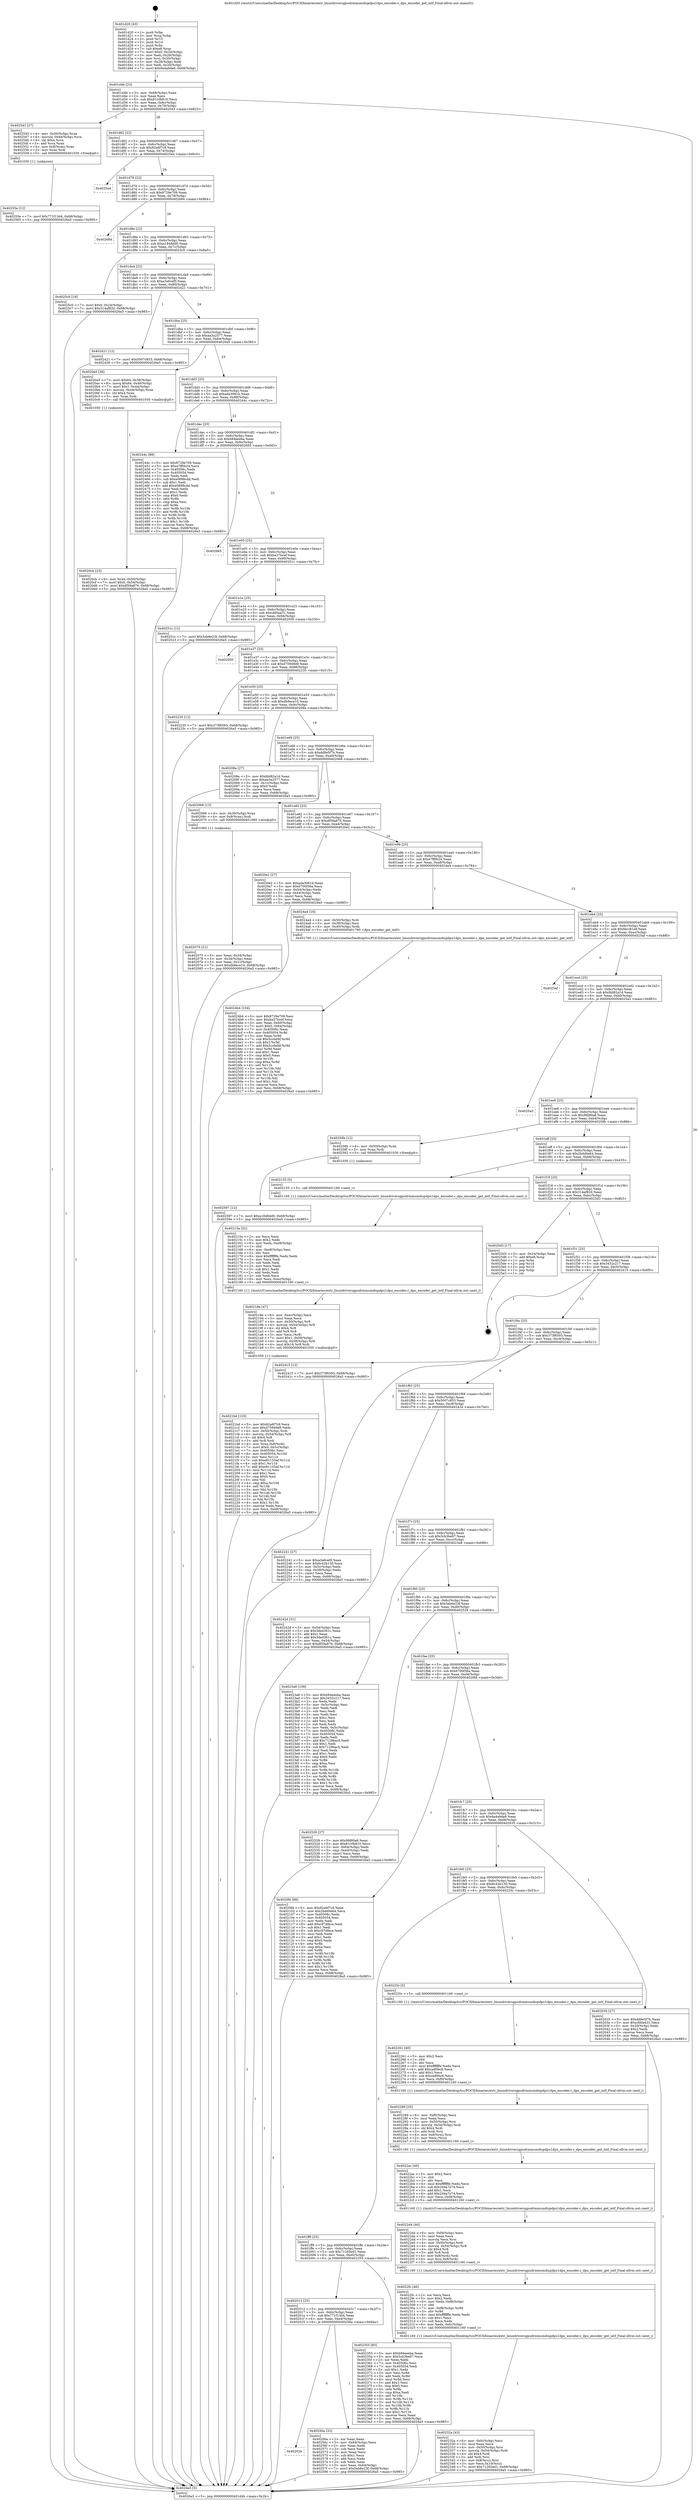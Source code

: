digraph "0x401d20" {
  label = "0x401d20 (/mnt/c/Users/mathe/Desktop/tcc/POCII/binaries/extr_linuxdriversgpudrmmsmdispdpu1dpu_encoder.c_dpu_encoder_get_intf_Final-ollvm.out::main(0))"
  labelloc = "t"
  node[shape=record]

  Entry [label="",width=0.3,height=0.3,shape=circle,fillcolor=black,style=filled]
  "0x401d4b" [label="{
     0x401d4b [23]\l
     | [instrs]\l
     &nbsp;&nbsp;0x401d4b \<+3\>: mov -0x68(%rbp),%eax\l
     &nbsp;&nbsp;0x401d4e \<+2\>: mov %eax,%ecx\l
     &nbsp;&nbsp;0x401d50 \<+6\>: sub $0x81c0b810,%ecx\l
     &nbsp;&nbsp;0x401d56 \<+3\>: mov %eax,-0x6c(%rbp)\l
     &nbsp;&nbsp;0x401d59 \<+3\>: mov %ecx,-0x70(%rbp)\l
     &nbsp;&nbsp;0x401d5c \<+6\>: je 0000000000402543 \<main+0x823\>\l
  }"]
  "0x402543" [label="{
     0x402543 [27]\l
     | [instrs]\l
     &nbsp;&nbsp;0x402543 \<+4\>: mov -0x50(%rbp),%rax\l
     &nbsp;&nbsp;0x402547 \<+4\>: movslq -0x64(%rbp),%rcx\l
     &nbsp;&nbsp;0x40254b \<+4\>: shl $0x4,%rcx\l
     &nbsp;&nbsp;0x40254f \<+3\>: add %rcx,%rax\l
     &nbsp;&nbsp;0x402552 \<+4\>: mov 0x8(%rax),%rax\l
     &nbsp;&nbsp;0x402556 \<+3\>: mov %rax,%rdi\l
     &nbsp;&nbsp;0x402559 \<+5\>: call 0000000000401030 \<free@plt\>\l
     | [calls]\l
     &nbsp;&nbsp;0x401030 \{1\} (unknown)\l
  }"]
  "0x401d62" [label="{
     0x401d62 [22]\l
     | [instrs]\l
     &nbsp;&nbsp;0x401d62 \<+5\>: jmp 0000000000401d67 \<main+0x47\>\l
     &nbsp;&nbsp;0x401d67 \<+3\>: mov -0x6c(%rbp),%eax\l
     &nbsp;&nbsp;0x401d6a \<+5\>: sub $0x82a6f7c9,%eax\l
     &nbsp;&nbsp;0x401d6f \<+3\>: mov %eax,-0x74(%rbp)\l
     &nbsp;&nbsp;0x401d72 \<+6\>: je 00000000004025e4 \<main+0x8c4\>\l
  }"]
  Exit [label="",width=0.3,height=0.3,shape=circle,fillcolor=black,style=filled,peripheries=2]
  "0x4025e4" [label="{
     0x4025e4\l
  }", style=dashed]
  "0x401d78" [label="{
     0x401d78 [22]\l
     | [instrs]\l
     &nbsp;&nbsp;0x401d78 \<+5\>: jmp 0000000000401d7d \<main+0x5d\>\l
     &nbsp;&nbsp;0x401d7d \<+3\>: mov -0x6c(%rbp),%eax\l
     &nbsp;&nbsp;0x401d80 \<+5\>: sub $0x8729e709,%eax\l
     &nbsp;&nbsp;0x401d85 \<+3\>: mov %eax,-0x78(%rbp)\l
     &nbsp;&nbsp;0x401d88 \<+6\>: je 0000000000402684 \<main+0x964\>\l
  }"]
  "0x402597" [label="{
     0x402597 [12]\l
     | [instrs]\l
     &nbsp;&nbsp;0x402597 \<+7\>: movl $0xa1848dd0,-0x68(%rbp)\l
     &nbsp;&nbsp;0x40259e \<+5\>: jmp 00000000004026a5 \<main+0x985\>\l
  }"]
  "0x402684" [label="{
     0x402684\l
  }", style=dashed]
  "0x401d8e" [label="{
     0x401d8e [22]\l
     | [instrs]\l
     &nbsp;&nbsp;0x401d8e \<+5\>: jmp 0000000000401d93 \<main+0x73\>\l
     &nbsp;&nbsp;0x401d93 \<+3\>: mov -0x6c(%rbp),%eax\l
     &nbsp;&nbsp;0x401d96 \<+5\>: sub $0xa1848dd0,%eax\l
     &nbsp;&nbsp;0x401d9b \<+3\>: mov %eax,-0x7c(%rbp)\l
     &nbsp;&nbsp;0x401d9e \<+6\>: je 00000000004025c0 \<main+0x8a0\>\l
  }"]
  "0x40202b" [label="{
     0x40202b\l
  }", style=dashed]
  "0x4025c0" [label="{
     0x4025c0 [19]\l
     | [instrs]\l
     &nbsp;&nbsp;0x4025c0 \<+7\>: movl $0x0,-0x24(%rbp)\l
     &nbsp;&nbsp;0x4025c7 \<+7\>: movl $0x314af820,-0x68(%rbp)\l
     &nbsp;&nbsp;0x4025ce \<+5\>: jmp 00000000004026a5 \<main+0x985\>\l
  }"]
  "0x401da4" [label="{
     0x401da4 [22]\l
     | [instrs]\l
     &nbsp;&nbsp;0x401da4 \<+5\>: jmp 0000000000401da9 \<main+0x89\>\l
     &nbsp;&nbsp;0x401da9 \<+3\>: mov -0x6c(%rbp),%eax\l
     &nbsp;&nbsp;0x401dac \<+5\>: sub $0xa3a6cef0,%eax\l
     &nbsp;&nbsp;0x401db1 \<+3\>: mov %eax,-0x80(%rbp)\l
     &nbsp;&nbsp;0x401db4 \<+6\>: je 0000000000402421 \<main+0x701\>\l
  }"]
  "0x40256a" [label="{
     0x40256a [33]\l
     | [instrs]\l
     &nbsp;&nbsp;0x40256a \<+2\>: xor %eax,%eax\l
     &nbsp;&nbsp;0x40256c \<+3\>: mov -0x64(%rbp),%ecx\l
     &nbsp;&nbsp;0x40256f \<+2\>: mov %eax,%edx\l
     &nbsp;&nbsp;0x402571 \<+2\>: sub %ecx,%edx\l
     &nbsp;&nbsp;0x402573 \<+2\>: mov %eax,%ecx\l
     &nbsp;&nbsp;0x402575 \<+3\>: sub $0x1,%ecx\l
     &nbsp;&nbsp;0x402578 \<+2\>: add %ecx,%edx\l
     &nbsp;&nbsp;0x40257a \<+2\>: sub %edx,%eax\l
     &nbsp;&nbsp;0x40257c \<+3\>: mov %eax,-0x64(%rbp)\l
     &nbsp;&nbsp;0x40257f \<+7\>: movl $0x5eb6e23f,-0x68(%rbp)\l
     &nbsp;&nbsp;0x402586 \<+5\>: jmp 00000000004026a5 \<main+0x985\>\l
  }"]
  "0x402421" [label="{
     0x402421 [12]\l
     | [instrs]\l
     &nbsp;&nbsp;0x402421 \<+7\>: movl $0x5007c853,-0x68(%rbp)\l
     &nbsp;&nbsp;0x402428 \<+5\>: jmp 00000000004026a5 \<main+0x985\>\l
  }"]
  "0x401dba" [label="{
     0x401dba [25]\l
     | [instrs]\l
     &nbsp;&nbsp;0x401dba \<+5\>: jmp 0000000000401dbf \<main+0x9f\>\l
     &nbsp;&nbsp;0x401dbf \<+3\>: mov -0x6c(%rbp),%eax\l
     &nbsp;&nbsp;0x401dc2 \<+5\>: sub $0xaa3a2577,%eax\l
     &nbsp;&nbsp;0x401dc7 \<+6\>: mov %eax,-0x84(%rbp)\l
     &nbsp;&nbsp;0x401dcd \<+6\>: je 00000000004020a5 \<main+0x385\>\l
  }"]
  "0x40255e" [label="{
     0x40255e [12]\l
     | [instrs]\l
     &nbsp;&nbsp;0x40255e \<+7\>: movl $0x771f13d4,-0x68(%rbp)\l
     &nbsp;&nbsp;0x402565 \<+5\>: jmp 00000000004026a5 \<main+0x985\>\l
  }"]
  "0x4020a5" [label="{
     0x4020a5 [38]\l
     | [instrs]\l
     &nbsp;&nbsp;0x4020a5 \<+7\>: movl $0x64,-0x38(%rbp)\l
     &nbsp;&nbsp;0x4020ac \<+8\>: movq $0x64,-0x40(%rbp)\l
     &nbsp;&nbsp;0x4020b4 \<+7\>: movl $0x1,-0x44(%rbp)\l
     &nbsp;&nbsp;0x4020bb \<+4\>: movslq -0x44(%rbp),%rax\l
     &nbsp;&nbsp;0x4020bf \<+4\>: shl $0x4,%rax\l
     &nbsp;&nbsp;0x4020c3 \<+3\>: mov %rax,%rdi\l
     &nbsp;&nbsp;0x4020c6 \<+5\>: call 0000000000401050 \<malloc@plt\>\l
     | [calls]\l
     &nbsp;&nbsp;0x401050 \{1\} (unknown)\l
  }"]
  "0x401dd3" [label="{
     0x401dd3 [25]\l
     | [instrs]\l
     &nbsp;&nbsp;0x401dd3 \<+5\>: jmp 0000000000401dd8 \<main+0xb8\>\l
     &nbsp;&nbsp;0x401dd8 \<+3\>: mov -0x6c(%rbp),%eax\l
     &nbsp;&nbsp;0x401ddb \<+5\>: sub $0xada3061b,%eax\l
     &nbsp;&nbsp;0x401de0 \<+6\>: mov %eax,-0x88(%rbp)\l
     &nbsp;&nbsp;0x401de6 \<+6\>: je 000000000040244c \<main+0x72c\>\l
  }"]
  "0x4024b4" [label="{
     0x4024b4 [104]\l
     | [instrs]\l
     &nbsp;&nbsp;0x4024b4 \<+5\>: mov $0x8729e709,%esi\l
     &nbsp;&nbsp;0x4024b9 \<+5\>: mov $0xba37bcef,%ecx\l
     &nbsp;&nbsp;0x4024be \<+3\>: mov %eax,-0x60(%rbp)\l
     &nbsp;&nbsp;0x4024c1 \<+7\>: movl $0x0,-0x64(%rbp)\l
     &nbsp;&nbsp;0x4024c8 \<+7\>: mov 0x40506c,%eax\l
     &nbsp;&nbsp;0x4024cf \<+8\>: mov 0x405054,%r8d\l
     &nbsp;&nbsp;0x4024d7 \<+3\>: mov %eax,%r9d\l
     &nbsp;&nbsp;0x4024da \<+7\>: sub $0x5ccfaf4f,%r9d\l
     &nbsp;&nbsp;0x4024e1 \<+4\>: sub $0x1,%r9d\l
     &nbsp;&nbsp;0x4024e5 \<+7\>: add $0x5ccfaf4f,%r9d\l
     &nbsp;&nbsp;0x4024ec \<+4\>: imul %r9d,%eax\l
     &nbsp;&nbsp;0x4024f0 \<+3\>: and $0x1,%eax\l
     &nbsp;&nbsp;0x4024f3 \<+3\>: cmp $0x0,%eax\l
     &nbsp;&nbsp;0x4024f6 \<+4\>: sete %r10b\l
     &nbsp;&nbsp;0x4024fa \<+4\>: cmp $0xa,%r8d\l
     &nbsp;&nbsp;0x4024fe \<+4\>: setl %r11b\l
     &nbsp;&nbsp;0x402502 \<+3\>: mov %r10b,%bl\l
     &nbsp;&nbsp;0x402505 \<+3\>: and %r11b,%bl\l
     &nbsp;&nbsp;0x402508 \<+3\>: xor %r11b,%r10b\l
     &nbsp;&nbsp;0x40250b \<+3\>: or %r10b,%bl\l
     &nbsp;&nbsp;0x40250e \<+3\>: test $0x1,%bl\l
     &nbsp;&nbsp;0x402511 \<+3\>: cmovne %ecx,%esi\l
     &nbsp;&nbsp;0x402514 \<+3\>: mov %esi,-0x68(%rbp)\l
     &nbsp;&nbsp;0x402517 \<+5\>: jmp 00000000004026a5 \<main+0x985\>\l
  }"]
  "0x40244c" [label="{
     0x40244c [88]\l
     | [instrs]\l
     &nbsp;&nbsp;0x40244c \<+5\>: mov $0x8729e709,%eax\l
     &nbsp;&nbsp;0x402451 \<+5\>: mov $0xe7ff0b24,%ecx\l
     &nbsp;&nbsp;0x402456 \<+7\>: mov 0x40506c,%edx\l
     &nbsp;&nbsp;0x40245d \<+7\>: mov 0x405054,%esi\l
     &nbsp;&nbsp;0x402464 \<+2\>: mov %edx,%edi\l
     &nbsp;&nbsp;0x402466 \<+6\>: sub $0xe0888cdd,%edi\l
     &nbsp;&nbsp;0x40246c \<+3\>: sub $0x1,%edi\l
     &nbsp;&nbsp;0x40246f \<+6\>: add $0xe0888cdd,%edi\l
     &nbsp;&nbsp;0x402475 \<+3\>: imul %edi,%edx\l
     &nbsp;&nbsp;0x402478 \<+3\>: and $0x1,%edx\l
     &nbsp;&nbsp;0x40247b \<+3\>: cmp $0x0,%edx\l
     &nbsp;&nbsp;0x40247e \<+4\>: sete %r8b\l
     &nbsp;&nbsp;0x402482 \<+3\>: cmp $0xa,%esi\l
     &nbsp;&nbsp;0x402485 \<+4\>: setl %r9b\l
     &nbsp;&nbsp;0x402489 \<+3\>: mov %r8b,%r10b\l
     &nbsp;&nbsp;0x40248c \<+3\>: and %r9b,%r10b\l
     &nbsp;&nbsp;0x40248f \<+3\>: xor %r9b,%r8b\l
     &nbsp;&nbsp;0x402492 \<+3\>: or %r8b,%r10b\l
     &nbsp;&nbsp;0x402495 \<+4\>: test $0x1,%r10b\l
     &nbsp;&nbsp;0x402499 \<+3\>: cmovne %ecx,%eax\l
     &nbsp;&nbsp;0x40249c \<+3\>: mov %eax,-0x68(%rbp)\l
     &nbsp;&nbsp;0x40249f \<+5\>: jmp 00000000004026a5 \<main+0x985\>\l
  }"]
  "0x401dec" [label="{
     0x401dec [25]\l
     | [instrs]\l
     &nbsp;&nbsp;0x401dec \<+5\>: jmp 0000000000401df1 \<main+0xd1\>\l
     &nbsp;&nbsp;0x401df1 \<+3\>: mov -0x6c(%rbp),%eax\l
     &nbsp;&nbsp;0x401df4 \<+5\>: sub $0xb94eeeba,%eax\l
     &nbsp;&nbsp;0x401df9 \<+6\>: mov %eax,-0x8c(%rbp)\l
     &nbsp;&nbsp;0x401dff \<+6\>: je 0000000000402665 \<main+0x945\>\l
  }"]
  "0x402012" [label="{
     0x402012 [25]\l
     | [instrs]\l
     &nbsp;&nbsp;0x402012 \<+5\>: jmp 0000000000402017 \<main+0x2f7\>\l
     &nbsp;&nbsp;0x402017 \<+3\>: mov -0x6c(%rbp),%eax\l
     &nbsp;&nbsp;0x40201a \<+5\>: sub $0x771f13d4,%eax\l
     &nbsp;&nbsp;0x40201f \<+6\>: mov %eax,-0xe4(%rbp)\l
     &nbsp;&nbsp;0x402025 \<+6\>: je 000000000040256a \<main+0x84a\>\l
  }"]
  "0x402665" [label="{
     0x402665\l
  }", style=dashed]
  "0x401e05" [label="{
     0x401e05 [25]\l
     | [instrs]\l
     &nbsp;&nbsp;0x401e05 \<+5\>: jmp 0000000000401e0a \<main+0xea\>\l
     &nbsp;&nbsp;0x401e0a \<+3\>: mov -0x6c(%rbp),%eax\l
     &nbsp;&nbsp;0x401e0d \<+5\>: sub $0xba37bcef,%eax\l
     &nbsp;&nbsp;0x401e12 \<+6\>: mov %eax,-0x90(%rbp)\l
     &nbsp;&nbsp;0x401e18 \<+6\>: je 000000000040251c \<main+0x7fc\>\l
  }"]
  "0x402355" [label="{
     0x402355 [83]\l
     | [instrs]\l
     &nbsp;&nbsp;0x402355 \<+5\>: mov $0xb94eeeba,%eax\l
     &nbsp;&nbsp;0x40235a \<+5\>: mov $0x5cb3be97,%ecx\l
     &nbsp;&nbsp;0x40235f \<+2\>: xor %edx,%edx\l
     &nbsp;&nbsp;0x402361 \<+7\>: mov 0x40506c,%esi\l
     &nbsp;&nbsp;0x402368 \<+7\>: mov 0x405054,%edi\l
     &nbsp;&nbsp;0x40236f \<+3\>: sub $0x1,%edx\l
     &nbsp;&nbsp;0x402372 \<+3\>: mov %esi,%r8d\l
     &nbsp;&nbsp;0x402375 \<+3\>: add %edx,%r8d\l
     &nbsp;&nbsp;0x402378 \<+4\>: imul %r8d,%esi\l
     &nbsp;&nbsp;0x40237c \<+3\>: and $0x1,%esi\l
     &nbsp;&nbsp;0x40237f \<+3\>: cmp $0x0,%esi\l
     &nbsp;&nbsp;0x402382 \<+4\>: sete %r9b\l
     &nbsp;&nbsp;0x402386 \<+3\>: cmp $0xa,%edi\l
     &nbsp;&nbsp;0x402389 \<+4\>: setl %r10b\l
     &nbsp;&nbsp;0x40238d \<+3\>: mov %r9b,%r11b\l
     &nbsp;&nbsp;0x402390 \<+3\>: and %r10b,%r11b\l
     &nbsp;&nbsp;0x402393 \<+3\>: xor %r10b,%r9b\l
     &nbsp;&nbsp;0x402396 \<+3\>: or %r9b,%r11b\l
     &nbsp;&nbsp;0x402399 \<+4\>: test $0x1,%r11b\l
     &nbsp;&nbsp;0x40239d \<+3\>: cmovne %ecx,%eax\l
     &nbsp;&nbsp;0x4023a0 \<+3\>: mov %eax,-0x68(%rbp)\l
     &nbsp;&nbsp;0x4023a3 \<+5\>: jmp 00000000004026a5 \<main+0x985\>\l
  }"]
  "0x40251c" [label="{
     0x40251c [12]\l
     | [instrs]\l
     &nbsp;&nbsp;0x40251c \<+7\>: movl $0x5eb6e23f,-0x68(%rbp)\l
     &nbsp;&nbsp;0x402523 \<+5\>: jmp 00000000004026a5 \<main+0x985\>\l
  }"]
  "0x401e1e" [label="{
     0x401e1e [25]\l
     | [instrs]\l
     &nbsp;&nbsp;0x401e1e \<+5\>: jmp 0000000000401e23 \<main+0x103\>\l
     &nbsp;&nbsp;0x401e23 \<+3\>: mov -0x6c(%rbp),%eax\l
     &nbsp;&nbsp;0x401e26 \<+5\>: sub $0xcfd0a431,%eax\l
     &nbsp;&nbsp;0x401e2b \<+6\>: mov %eax,-0x94(%rbp)\l
     &nbsp;&nbsp;0x401e31 \<+6\>: je 0000000000402050 \<main+0x330\>\l
  }"]
  "0x40232a" [label="{
     0x40232a [43]\l
     | [instrs]\l
     &nbsp;&nbsp;0x40232a \<+6\>: mov -0xfc(%rbp),%ecx\l
     &nbsp;&nbsp;0x402330 \<+3\>: imul %eax,%ecx\l
     &nbsp;&nbsp;0x402333 \<+4\>: mov -0x50(%rbp),%rsi\l
     &nbsp;&nbsp;0x402337 \<+4\>: movslq -0x54(%rbp),%rdi\l
     &nbsp;&nbsp;0x40233b \<+4\>: shl $0x4,%rdi\l
     &nbsp;&nbsp;0x40233f \<+3\>: add %rdi,%rsi\l
     &nbsp;&nbsp;0x402342 \<+4\>: mov 0x8(%rsi),%rsi\l
     &nbsp;&nbsp;0x402346 \<+3\>: mov %ecx,0x10(%rsi)\l
     &nbsp;&nbsp;0x402349 \<+7\>: movl $0x71265ed1,-0x68(%rbp)\l
     &nbsp;&nbsp;0x402350 \<+5\>: jmp 00000000004026a5 \<main+0x985\>\l
  }"]
  "0x402050" [label="{
     0x402050\l
  }", style=dashed]
  "0x401e37" [label="{
     0x401e37 [25]\l
     | [instrs]\l
     &nbsp;&nbsp;0x401e37 \<+5\>: jmp 0000000000401e3c \<main+0x11c\>\l
     &nbsp;&nbsp;0x401e3c \<+3\>: mov -0x6c(%rbp),%eax\l
     &nbsp;&nbsp;0x401e3f \<+5\>: sub $0xd75949d9,%eax\l
     &nbsp;&nbsp;0x401e44 \<+6\>: mov %eax,-0x98(%rbp)\l
     &nbsp;&nbsp;0x401e4a \<+6\>: je 0000000000402235 \<main+0x515\>\l
  }"]
  "0x4022fc" [label="{
     0x4022fc [46]\l
     | [instrs]\l
     &nbsp;&nbsp;0x4022fc \<+2\>: xor %ecx,%ecx\l
     &nbsp;&nbsp;0x4022fe \<+5\>: mov $0x2,%edx\l
     &nbsp;&nbsp;0x402303 \<+6\>: mov %edx,-0xf8(%rbp)\l
     &nbsp;&nbsp;0x402309 \<+1\>: cltd\l
     &nbsp;&nbsp;0x40230a \<+7\>: mov -0xf8(%rbp),%r9d\l
     &nbsp;&nbsp;0x402311 \<+3\>: idiv %r9d\l
     &nbsp;&nbsp;0x402314 \<+6\>: imul $0xfffffffe,%edx,%edx\l
     &nbsp;&nbsp;0x40231a \<+3\>: sub $0x1,%ecx\l
     &nbsp;&nbsp;0x40231d \<+2\>: sub %ecx,%edx\l
     &nbsp;&nbsp;0x40231f \<+6\>: mov %edx,-0xfc(%rbp)\l
     &nbsp;&nbsp;0x402325 \<+5\>: call 0000000000401160 \<next_i\>\l
     | [calls]\l
     &nbsp;&nbsp;0x401160 \{1\} (/mnt/c/Users/mathe/Desktop/tcc/POCII/binaries/extr_linuxdriversgpudrmmsmdispdpu1dpu_encoder.c_dpu_encoder_get_intf_Final-ollvm.out::next_i)\l
  }"]
  "0x402235" [label="{
     0x402235 [12]\l
     | [instrs]\l
     &nbsp;&nbsp;0x402235 \<+7\>: movl $0x373f6593,-0x68(%rbp)\l
     &nbsp;&nbsp;0x40223c \<+5\>: jmp 00000000004026a5 \<main+0x985\>\l
  }"]
  "0x401e50" [label="{
     0x401e50 [25]\l
     | [instrs]\l
     &nbsp;&nbsp;0x401e50 \<+5\>: jmp 0000000000401e55 \<main+0x135\>\l
     &nbsp;&nbsp;0x401e55 \<+3\>: mov -0x6c(%rbp),%eax\l
     &nbsp;&nbsp;0x401e58 \<+5\>: sub $0xdb9ece10,%eax\l
     &nbsp;&nbsp;0x401e5d \<+6\>: mov %eax,-0x9c(%rbp)\l
     &nbsp;&nbsp;0x401e63 \<+6\>: je 000000000040208a \<main+0x36a\>\l
  }"]
  "0x4022d4" [label="{
     0x4022d4 [40]\l
     | [instrs]\l
     &nbsp;&nbsp;0x4022d4 \<+6\>: mov -0xf4(%rbp),%ecx\l
     &nbsp;&nbsp;0x4022da \<+3\>: imul %eax,%ecx\l
     &nbsp;&nbsp;0x4022dd \<+3\>: movslq %ecx,%rsi\l
     &nbsp;&nbsp;0x4022e0 \<+4\>: mov -0x50(%rbp),%rdi\l
     &nbsp;&nbsp;0x4022e4 \<+4\>: movslq -0x54(%rbp),%r8\l
     &nbsp;&nbsp;0x4022e8 \<+4\>: shl $0x4,%r8\l
     &nbsp;&nbsp;0x4022ec \<+3\>: add %r8,%rdi\l
     &nbsp;&nbsp;0x4022ef \<+4\>: mov 0x8(%rdi),%rdi\l
     &nbsp;&nbsp;0x4022f3 \<+4\>: mov %rsi,0x8(%rdi)\l
     &nbsp;&nbsp;0x4022f7 \<+5\>: call 0000000000401160 \<next_i\>\l
     | [calls]\l
     &nbsp;&nbsp;0x401160 \{1\} (/mnt/c/Users/mathe/Desktop/tcc/POCII/binaries/extr_linuxdriversgpudrmmsmdispdpu1dpu_encoder.c_dpu_encoder_get_intf_Final-ollvm.out::next_i)\l
  }"]
  "0x40208a" [label="{
     0x40208a [27]\l
     | [instrs]\l
     &nbsp;&nbsp;0x40208a \<+5\>: mov $0xfdd82a1d,%eax\l
     &nbsp;&nbsp;0x40208f \<+5\>: mov $0xaa3a2577,%ecx\l
     &nbsp;&nbsp;0x402094 \<+3\>: mov -0x1c(%rbp),%edx\l
     &nbsp;&nbsp;0x402097 \<+3\>: cmp $0x0,%edx\l
     &nbsp;&nbsp;0x40209a \<+3\>: cmove %ecx,%eax\l
     &nbsp;&nbsp;0x40209d \<+3\>: mov %eax,-0x68(%rbp)\l
     &nbsp;&nbsp;0x4020a0 \<+5\>: jmp 00000000004026a5 \<main+0x985\>\l
  }"]
  "0x401e69" [label="{
     0x401e69 [25]\l
     | [instrs]\l
     &nbsp;&nbsp;0x401e69 \<+5\>: jmp 0000000000401e6e \<main+0x14e\>\l
     &nbsp;&nbsp;0x401e6e \<+3\>: mov -0x6c(%rbp),%eax\l
     &nbsp;&nbsp;0x401e71 \<+5\>: sub $0xdd9e5f7b,%eax\l
     &nbsp;&nbsp;0x401e76 \<+6\>: mov %eax,-0xa0(%rbp)\l
     &nbsp;&nbsp;0x401e7c \<+6\>: je 0000000000402068 \<main+0x348\>\l
  }"]
  "0x4022ac" [label="{
     0x4022ac [40]\l
     | [instrs]\l
     &nbsp;&nbsp;0x4022ac \<+5\>: mov $0x2,%ecx\l
     &nbsp;&nbsp;0x4022b1 \<+1\>: cltd\l
     &nbsp;&nbsp;0x4022b2 \<+2\>: idiv %ecx\l
     &nbsp;&nbsp;0x4022b4 \<+6\>: imul $0xfffffffe,%edx,%ecx\l
     &nbsp;&nbsp;0x4022ba \<+6\>: sub $0x2d4a7e74,%ecx\l
     &nbsp;&nbsp;0x4022c0 \<+3\>: add $0x1,%ecx\l
     &nbsp;&nbsp;0x4022c3 \<+6\>: add $0x2d4a7e74,%ecx\l
     &nbsp;&nbsp;0x4022c9 \<+6\>: mov %ecx,-0xf4(%rbp)\l
     &nbsp;&nbsp;0x4022cf \<+5\>: call 0000000000401160 \<next_i\>\l
     | [calls]\l
     &nbsp;&nbsp;0x401160 \{1\} (/mnt/c/Users/mathe/Desktop/tcc/POCII/binaries/extr_linuxdriversgpudrmmsmdispdpu1dpu_encoder.c_dpu_encoder_get_intf_Final-ollvm.out::next_i)\l
  }"]
  "0x402068" [label="{
     0x402068 [13]\l
     | [instrs]\l
     &nbsp;&nbsp;0x402068 \<+4\>: mov -0x30(%rbp),%rax\l
     &nbsp;&nbsp;0x40206c \<+4\>: mov 0x8(%rax),%rdi\l
     &nbsp;&nbsp;0x402070 \<+5\>: call 0000000000401060 \<atoi@plt\>\l
     | [calls]\l
     &nbsp;&nbsp;0x401060 \{1\} (unknown)\l
  }"]
  "0x401e82" [label="{
     0x401e82 [25]\l
     | [instrs]\l
     &nbsp;&nbsp;0x401e82 \<+5\>: jmp 0000000000401e87 \<main+0x167\>\l
     &nbsp;&nbsp;0x401e87 \<+3\>: mov -0x6c(%rbp),%eax\l
     &nbsp;&nbsp;0x401e8a \<+5\>: sub $0xdf59a876,%eax\l
     &nbsp;&nbsp;0x401e8f \<+6\>: mov %eax,-0xa4(%rbp)\l
     &nbsp;&nbsp;0x401e95 \<+6\>: je 00000000004020e2 \<main+0x3c2\>\l
  }"]
  "0x402289" [label="{
     0x402289 [35]\l
     | [instrs]\l
     &nbsp;&nbsp;0x402289 \<+6\>: mov -0xf0(%rbp),%ecx\l
     &nbsp;&nbsp;0x40228f \<+3\>: imul %eax,%ecx\l
     &nbsp;&nbsp;0x402292 \<+4\>: mov -0x50(%rbp),%rsi\l
     &nbsp;&nbsp;0x402296 \<+4\>: movslq -0x54(%rbp),%rdi\l
     &nbsp;&nbsp;0x40229a \<+4\>: shl $0x4,%rdi\l
     &nbsp;&nbsp;0x40229e \<+3\>: add %rdi,%rsi\l
     &nbsp;&nbsp;0x4022a1 \<+4\>: mov 0x8(%rsi),%rsi\l
     &nbsp;&nbsp;0x4022a5 \<+2\>: mov %ecx,(%rsi)\l
     &nbsp;&nbsp;0x4022a7 \<+5\>: call 0000000000401160 \<next_i\>\l
     | [calls]\l
     &nbsp;&nbsp;0x401160 \{1\} (/mnt/c/Users/mathe/Desktop/tcc/POCII/binaries/extr_linuxdriversgpudrmmsmdispdpu1dpu_encoder.c_dpu_encoder_get_intf_Final-ollvm.out::next_i)\l
  }"]
  "0x4020e2" [label="{
     0x4020e2 [27]\l
     | [instrs]\l
     &nbsp;&nbsp;0x4020e2 \<+5\>: mov $0xada3061b,%eax\l
     &nbsp;&nbsp;0x4020e7 \<+5\>: mov $0x6700f36a,%ecx\l
     &nbsp;&nbsp;0x4020ec \<+3\>: mov -0x54(%rbp),%edx\l
     &nbsp;&nbsp;0x4020ef \<+3\>: cmp -0x44(%rbp),%edx\l
     &nbsp;&nbsp;0x4020f2 \<+3\>: cmovl %ecx,%eax\l
     &nbsp;&nbsp;0x4020f5 \<+3\>: mov %eax,-0x68(%rbp)\l
     &nbsp;&nbsp;0x4020f8 \<+5\>: jmp 00000000004026a5 \<main+0x985\>\l
  }"]
  "0x401e9b" [label="{
     0x401e9b [25]\l
     | [instrs]\l
     &nbsp;&nbsp;0x401e9b \<+5\>: jmp 0000000000401ea0 \<main+0x180\>\l
     &nbsp;&nbsp;0x401ea0 \<+3\>: mov -0x6c(%rbp),%eax\l
     &nbsp;&nbsp;0x401ea3 \<+5\>: sub $0xe7ff0b24,%eax\l
     &nbsp;&nbsp;0x401ea8 \<+6\>: mov %eax,-0xa8(%rbp)\l
     &nbsp;&nbsp;0x401eae \<+6\>: je 00000000004024a4 \<main+0x784\>\l
  }"]
  "0x402261" [label="{
     0x402261 [40]\l
     | [instrs]\l
     &nbsp;&nbsp;0x402261 \<+5\>: mov $0x2,%ecx\l
     &nbsp;&nbsp;0x402266 \<+1\>: cltd\l
     &nbsp;&nbsp;0x402267 \<+2\>: idiv %ecx\l
     &nbsp;&nbsp;0x402269 \<+6\>: imul $0xfffffffe,%edx,%ecx\l
     &nbsp;&nbsp;0x40226f \<+6\>: add $0xca80bc6,%ecx\l
     &nbsp;&nbsp;0x402275 \<+3\>: add $0x1,%ecx\l
     &nbsp;&nbsp;0x402278 \<+6\>: sub $0xca80bc6,%ecx\l
     &nbsp;&nbsp;0x40227e \<+6\>: mov %ecx,-0xf0(%rbp)\l
     &nbsp;&nbsp;0x402284 \<+5\>: call 0000000000401160 \<next_i\>\l
     | [calls]\l
     &nbsp;&nbsp;0x401160 \{1\} (/mnt/c/Users/mathe/Desktop/tcc/POCII/binaries/extr_linuxdriversgpudrmmsmdispdpu1dpu_encoder.c_dpu_encoder_get_intf_Final-ollvm.out::next_i)\l
  }"]
  "0x4024a4" [label="{
     0x4024a4 [16]\l
     | [instrs]\l
     &nbsp;&nbsp;0x4024a4 \<+4\>: mov -0x50(%rbp),%rdi\l
     &nbsp;&nbsp;0x4024a8 \<+3\>: mov -0x38(%rbp),%esi\l
     &nbsp;&nbsp;0x4024ab \<+4\>: mov -0x40(%rbp),%rdx\l
     &nbsp;&nbsp;0x4024af \<+5\>: call 0000000000401760 \<dpu_encoder_get_intf\>\l
     | [calls]\l
     &nbsp;&nbsp;0x401760 \{1\} (/mnt/c/Users/mathe/Desktop/tcc/POCII/binaries/extr_linuxdriversgpudrmmsmdispdpu1dpu_encoder.c_dpu_encoder_get_intf_Final-ollvm.out::dpu_encoder_get_intf)\l
  }"]
  "0x401eb4" [label="{
     0x401eb4 [25]\l
     | [instrs]\l
     &nbsp;&nbsp;0x401eb4 \<+5\>: jmp 0000000000401eb9 \<main+0x199\>\l
     &nbsp;&nbsp;0x401eb9 \<+3\>: mov -0x6c(%rbp),%eax\l
     &nbsp;&nbsp;0x401ebc \<+5\>: sub $0xfdcc81e8,%eax\l
     &nbsp;&nbsp;0x401ec1 \<+6\>: mov %eax,-0xac(%rbp)\l
     &nbsp;&nbsp;0x401ec7 \<+6\>: je 00000000004025af \<main+0x88f\>\l
  }"]
  "0x401ff9" [label="{
     0x401ff9 [25]\l
     | [instrs]\l
     &nbsp;&nbsp;0x401ff9 \<+5\>: jmp 0000000000401ffe \<main+0x2de\>\l
     &nbsp;&nbsp;0x401ffe \<+3\>: mov -0x6c(%rbp),%eax\l
     &nbsp;&nbsp;0x402001 \<+5\>: sub $0x71265ed1,%eax\l
     &nbsp;&nbsp;0x402006 \<+6\>: mov %eax,-0xe0(%rbp)\l
     &nbsp;&nbsp;0x40200c \<+6\>: je 0000000000402355 \<main+0x635\>\l
  }"]
  "0x4025af" [label="{
     0x4025af\l
  }", style=dashed]
  "0x401ecd" [label="{
     0x401ecd [25]\l
     | [instrs]\l
     &nbsp;&nbsp;0x401ecd \<+5\>: jmp 0000000000401ed2 \<main+0x1b2\>\l
     &nbsp;&nbsp;0x401ed2 \<+3\>: mov -0x6c(%rbp),%eax\l
     &nbsp;&nbsp;0x401ed5 \<+5\>: sub $0xfdd82a1d,%eax\l
     &nbsp;&nbsp;0x401eda \<+6\>: mov %eax,-0xb0(%rbp)\l
     &nbsp;&nbsp;0x401ee0 \<+6\>: je 00000000004025a3 \<main+0x883\>\l
  }"]
  "0x40225c" [label="{
     0x40225c [5]\l
     | [instrs]\l
     &nbsp;&nbsp;0x40225c \<+5\>: call 0000000000401160 \<next_i\>\l
     | [calls]\l
     &nbsp;&nbsp;0x401160 \{1\} (/mnt/c/Users/mathe/Desktop/tcc/POCII/binaries/extr_linuxdriversgpudrmmsmdispdpu1dpu_encoder.c_dpu_encoder_get_intf_Final-ollvm.out::next_i)\l
  }"]
  "0x4025a3" [label="{
     0x4025a3\l
  }", style=dashed]
  "0x401ee6" [label="{
     0x401ee6 [25]\l
     | [instrs]\l
     &nbsp;&nbsp;0x401ee6 \<+5\>: jmp 0000000000401eeb \<main+0x1cb\>\l
     &nbsp;&nbsp;0x401eeb \<+3\>: mov -0x6c(%rbp),%eax\l
     &nbsp;&nbsp;0x401eee \<+5\>: sub $0x9fd80a6,%eax\l
     &nbsp;&nbsp;0x401ef3 \<+6\>: mov %eax,-0xb4(%rbp)\l
     &nbsp;&nbsp;0x401ef9 \<+6\>: je 000000000040258b \<main+0x86b\>\l
  }"]
  "0x4021bd" [label="{
     0x4021bd [120]\l
     | [instrs]\l
     &nbsp;&nbsp;0x4021bd \<+5\>: mov $0x82a6f7c9,%ecx\l
     &nbsp;&nbsp;0x4021c2 \<+5\>: mov $0xd75949d9,%edx\l
     &nbsp;&nbsp;0x4021c7 \<+4\>: mov -0x50(%rbp),%rdi\l
     &nbsp;&nbsp;0x4021cb \<+4\>: movslq -0x54(%rbp),%r8\l
     &nbsp;&nbsp;0x4021cf \<+4\>: shl $0x4,%r8\l
     &nbsp;&nbsp;0x4021d3 \<+3\>: add %r8,%rdi\l
     &nbsp;&nbsp;0x4021d6 \<+4\>: mov %rax,0x8(%rdi)\l
     &nbsp;&nbsp;0x4021da \<+7\>: movl $0x0,-0x5c(%rbp)\l
     &nbsp;&nbsp;0x4021e1 \<+7\>: mov 0x40506c,%esi\l
     &nbsp;&nbsp;0x4021e8 \<+8\>: mov 0x405054,%r10d\l
     &nbsp;&nbsp;0x4021f0 \<+3\>: mov %esi,%r11d\l
     &nbsp;&nbsp;0x4021f3 \<+7\>: sub $0xe81155af,%r11d\l
     &nbsp;&nbsp;0x4021fa \<+4\>: sub $0x1,%r11d\l
     &nbsp;&nbsp;0x4021fe \<+7\>: add $0xe81155af,%r11d\l
     &nbsp;&nbsp;0x402205 \<+4\>: imul %r11d,%esi\l
     &nbsp;&nbsp;0x402209 \<+3\>: and $0x1,%esi\l
     &nbsp;&nbsp;0x40220c \<+3\>: cmp $0x0,%esi\l
     &nbsp;&nbsp;0x40220f \<+3\>: sete %bl\l
     &nbsp;&nbsp;0x402212 \<+4\>: cmp $0xa,%r10d\l
     &nbsp;&nbsp;0x402216 \<+4\>: setl %r14b\l
     &nbsp;&nbsp;0x40221a \<+3\>: mov %bl,%r15b\l
     &nbsp;&nbsp;0x40221d \<+3\>: and %r14b,%r15b\l
     &nbsp;&nbsp;0x402220 \<+3\>: xor %r14b,%bl\l
     &nbsp;&nbsp;0x402223 \<+3\>: or %bl,%r15b\l
     &nbsp;&nbsp;0x402226 \<+4\>: test $0x1,%r15b\l
     &nbsp;&nbsp;0x40222a \<+3\>: cmovne %edx,%ecx\l
     &nbsp;&nbsp;0x40222d \<+3\>: mov %ecx,-0x68(%rbp)\l
     &nbsp;&nbsp;0x402230 \<+5\>: jmp 00000000004026a5 \<main+0x985\>\l
  }"]
  "0x40258b" [label="{
     0x40258b [12]\l
     | [instrs]\l
     &nbsp;&nbsp;0x40258b \<+4\>: mov -0x50(%rbp),%rax\l
     &nbsp;&nbsp;0x40258f \<+3\>: mov %rax,%rdi\l
     &nbsp;&nbsp;0x402592 \<+5\>: call 0000000000401030 \<free@plt\>\l
     | [calls]\l
     &nbsp;&nbsp;0x401030 \{1\} (unknown)\l
  }"]
  "0x401eff" [label="{
     0x401eff [25]\l
     | [instrs]\l
     &nbsp;&nbsp;0x401eff \<+5\>: jmp 0000000000401f04 \<main+0x1e4\>\l
     &nbsp;&nbsp;0x401f04 \<+3\>: mov -0x6c(%rbp),%eax\l
     &nbsp;&nbsp;0x401f07 \<+5\>: sub $0x2bdd0e64,%eax\l
     &nbsp;&nbsp;0x401f0c \<+6\>: mov %eax,-0xb8(%rbp)\l
     &nbsp;&nbsp;0x401f12 \<+6\>: je 0000000000402155 \<main+0x435\>\l
  }"]
  "0x40218e" [label="{
     0x40218e [47]\l
     | [instrs]\l
     &nbsp;&nbsp;0x40218e \<+6\>: mov -0xec(%rbp),%ecx\l
     &nbsp;&nbsp;0x402194 \<+3\>: imul %eax,%ecx\l
     &nbsp;&nbsp;0x402197 \<+4\>: mov -0x50(%rbp),%r8\l
     &nbsp;&nbsp;0x40219b \<+4\>: movslq -0x54(%rbp),%r9\l
     &nbsp;&nbsp;0x40219f \<+4\>: shl $0x4,%r9\l
     &nbsp;&nbsp;0x4021a3 \<+3\>: add %r9,%r8\l
     &nbsp;&nbsp;0x4021a6 \<+3\>: mov %ecx,(%r8)\l
     &nbsp;&nbsp;0x4021a9 \<+7\>: movl $0x1,-0x58(%rbp)\l
     &nbsp;&nbsp;0x4021b0 \<+4\>: movslq -0x58(%rbp),%r8\l
     &nbsp;&nbsp;0x4021b4 \<+4\>: imul $0x18,%r8,%rdi\l
     &nbsp;&nbsp;0x4021b8 \<+5\>: call 0000000000401050 \<malloc@plt\>\l
     | [calls]\l
     &nbsp;&nbsp;0x401050 \{1\} (unknown)\l
  }"]
  "0x402155" [label="{
     0x402155 [5]\l
     | [instrs]\l
     &nbsp;&nbsp;0x402155 \<+5\>: call 0000000000401160 \<next_i\>\l
     | [calls]\l
     &nbsp;&nbsp;0x401160 \{1\} (/mnt/c/Users/mathe/Desktop/tcc/POCII/binaries/extr_linuxdriversgpudrmmsmdispdpu1dpu_encoder.c_dpu_encoder_get_intf_Final-ollvm.out::next_i)\l
  }"]
  "0x401f18" [label="{
     0x401f18 [25]\l
     | [instrs]\l
     &nbsp;&nbsp;0x401f18 \<+5\>: jmp 0000000000401f1d \<main+0x1fd\>\l
     &nbsp;&nbsp;0x401f1d \<+3\>: mov -0x6c(%rbp),%eax\l
     &nbsp;&nbsp;0x401f20 \<+5\>: sub $0x314af820,%eax\l
     &nbsp;&nbsp;0x401f25 \<+6\>: mov %eax,-0xbc(%rbp)\l
     &nbsp;&nbsp;0x401f2b \<+6\>: je 00000000004025d3 \<main+0x8b3\>\l
  }"]
  "0x40215a" [label="{
     0x40215a [52]\l
     | [instrs]\l
     &nbsp;&nbsp;0x40215a \<+2\>: xor %ecx,%ecx\l
     &nbsp;&nbsp;0x40215c \<+5\>: mov $0x2,%edx\l
     &nbsp;&nbsp;0x402161 \<+6\>: mov %edx,-0xe8(%rbp)\l
     &nbsp;&nbsp;0x402167 \<+1\>: cltd\l
     &nbsp;&nbsp;0x402168 \<+6\>: mov -0xe8(%rbp),%esi\l
     &nbsp;&nbsp;0x40216e \<+2\>: idiv %esi\l
     &nbsp;&nbsp;0x402170 \<+6\>: imul $0xfffffffe,%edx,%edx\l
     &nbsp;&nbsp;0x402176 \<+2\>: mov %ecx,%edi\l
     &nbsp;&nbsp;0x402178 \<+2\>: sub %edx,%edi\l
     &nbsp;&nbsp;0x40217a \<+2\>: mov %ecx,%edx\l
     &nbsp;&nbsp;0x40217c \<+3\>: sub $0x1,%edx\l
     &nbsp;&nbsp;0x40217f \<+2\>: add %edx,%edi\l
     &nbsp;&nbsp;0x402181 \<+2\>: sub %edi,%ecx\l
     &nbsp;&nbsp;0x402183 \<+6\>: mov %ecx,-0xec(%rbp)\l
     &nbsp;&nbsp;0x402189 \<+5\>: call 0000000000401160 \<next_i\>\l
     | [calls]\l
     &nbsp;&nbsp;0x401160 \{1\} (/mnt/c/Users/mathe/Desktop/tcc/POCII/binaries/extr_linuxdriversgpudrmmsmdispdpu1dpu_encoder.c_dpu_encoder_get_intf_Final-ollvm.out::next_i)\l
  }"]
  "0x4025d3" [label="{
     0x4025d3 [17]\l
     | [instrs]\l
     &nbsp;&nbsp;0x4025d3 \<+3\>: mov -0x24(%rbp),%eax\l
     &nbsp;&nbsp;0x4025d6 \<+7\>: add $0xe8,%rsp\l
     &nbsp;&nbsp;0x4025dd \<+1\>: pop %rbx\l
     &nbsp;&nbsp;0x4025de \<+2\>: pop %r14\l
     &nbsp;&nbsp;0x4025e0 \<+2\>: pop %r15\l
     &nbsp;&nbsp;0x4025e2 \<+1\>: pop %rbp\l
     &nbsp;&nbsp;0x4025e3 \<+1\>: ret\l
  }"]
  "0x401f31" [label="{
     0x401f31 [25]\l
     | [instrs]\l
     &nbsp;&nbsp;0x401f31 \<+5\>: jmp 0000000000401f36 \<main+0x216\>\l
     &nbsp;&nbsp;0x401f36 \<+3\>: mov -0x6c(%rbp),%eax\l
     &nbsp;&nbsp;0x401f39 \<+5\>: sub $0x3432c217,%eax\l
     &nbsp;&nbsp;0x401f3e \<+6\>: mov %eax,-0xc0(%rbp)\l
     &nbsp;&nbsp;0x401f44 \<+6\>: je 0000000000402415 \<main+0x6f5\>\l
  }"]
  "0x4020cb" [label="{
     0x4020cb [23]\l
     | [instrs]\l
     &nbsp;&nbsp;0x4020cb \<+4\>: mov %rax,-0x50(%rbp)\l
     &nbsp;&nbsp;0x4020cf \<+7\>: movl $0x0,-0x54(%rbp)\l
     &nbsp;&nbsp;0x4020d6 \<+7\>: movl $0xdf59a876,-0x68(%rbp)\l
     &nbsp;&nbsp;0x4020dd \<+5\>: jmp 00000000004026a5 \<main+0x985\>\l
  }"]
  "0x402415" [label="{
     0x402415 [12]\l
     | [instrs]\l
     &nbsp;&nbsp;0x402415 \<+7\>: movl $0x373f6593,-0x68(%rbp)\l
     &nbsp;&nbsp;0x40241c \<+5\>: jmp 00000000004026a5 \<main+0x985\>\l
  }"]
  "0x401f4a" [label="{
     0x401f4a [25]\l
     | [instrs]\l
     &nbsp;&nbsp;0x401f4a \<+5\>: jmp 0000000000401f4f \<main+0x22f\>\l
     &nbsp;&nbsp;0x401f4f \<+3\>: mov -0x6c(%rbp),%eax\l
     &nbsp;&nbsp;0x401f52 \<+5\>: sub $0x373f6593,%eax\l
     &nbsp;&nbsp;0x401f57 \<+6\>: mov %eax,-0xc4(%rbp)\l
     &nbsp;&nbsp;0x401f5d \<+6\>: je 0000000000402241 \<main+0x521\>\l
  }"]
  "0x402075" [label="{
     0x402075 [21]\l
     | [instrs]\l
     &nbsp;&nbsp;0x402075 \<+3\>: mov %eax,-0x34(%rbp)\l
     &nbsp;&nbsp;0x402078 \<+3\>: mov -0x34(%rbp),%eax\l
     &nbsp;&nbsp;0x40207b \<+3\>: mov %eax,-0x1c(%rbp)\l
     &nbsp;&nbsp;0x40207e \<+7\>: movl $0xdb9ece10,-0x68(%rbp)\l
     &nbsp;&nbsp;0x402085 \<+5\>: jmp 00000000004026a5 \<main+0x985\>\l
  }"]
  "0x402241" [label="{
     0x402241 [27]\l
     | [instrs]\l
     &nbsp;&nbsp;0x402241 \<+5\>: mov $0xa3a6cef0,%eax\l
     &nbsp;&nbsp;0x402246 \<+5\>: mov $0x6c42b130,%ecx\l
     &nbsp;&nbsp;0x40224b \<+3\>: mov -0x5c(%rbp),%edx\l
     &nbsp;&nbsp;0x40224e \<+3\>: cmp -0x58(%rbp),%edx\l
     &nbsp;&nbsp;0x402251 \<+3\>: cmovl %ecx,%eax\l
     &nbsp;&nbsp;0x402254 \<+3\>: mov %eax,-0x68(%rbp)\l
     &nbsp;&nbsp;0x402257 \<+5\>: jmp 00000000004026a5 \<main+0x985\>\l
  }"]
  "0x401f63" [label="{
     0x401f63 [25]\l
     | [instrs]\l
     &nbsp;&nbsp;0x401f63 \<+5\>: jmp 0000000000401f68 \<main+0x248\>\l
     &nbsp;&nbsp;0x401f68 \<+3\>: mov -0x6c(%rbp),%eax\l
     &nbsp;&nbsp;0x401f6b \<+5\>: sub $0x5007c853,%eax\l
     &nbsp;&nbsp;0x401f70 \<+6\>: mov %eax,-0xc8(%rbp)\l
     &nbsp;&nbsp;0x401f76 \<+6\>: je 000000000040242d \<main+0x70d\>\l
  }"]
  "0x401d20" [label="{
     0x401d20 [43]\l
     | [instrs]\l
     &nbsp;&nbsp;0x401d20 \<+1\>: push %rbp\l
     &nbsp;&nbsp;0x401d21 \<+3\>: mov %rsp,%rbp\l
     &nbsp;&nbsp;0x401d24 \<+2\>: push %r15\l
     &nbsp;&nbsp;0x401d26 \<+2\>: push %r14\l
     &nbsp;&nbsp;0x401d28 \<+1\>: push %rbx\l
     &nbsp;&nbsp;0x401d29 \<+7\>: sub $0xe8,%rsp\l
     &nbsp;&nbsp;0x401d30 \<+7\>: movl $0x0,-0x24(%rbp)\l
     &nbsp;&nbsp;0x401d37 \<+3\>: mov %edi,-0x28(%rbp)\l
     &nbsp;&nbsp;0x401d3a \<+4\>: mov %rsi,-0x30(%rbp)\l
     &nbsp;&nbsp;0x401d3e \<+3\>: mov -0x28(%rbp),%edi\l
     &nbsp;&nbsp;0x401d41 \<+3\>: mov %edi,-0x20(%rbp)\l
     &nbsp;&nbsp;0x401d44 \<+7\>: movl $0x6a4a9da9,-0x68(%rbp)\l
  }"]
  "0x40242d" [label="{
     0x40242d [31]\l
     | [instrs]\l
     &nbsp;&nbsp;0x40242d \<+3\>: mov -0x54(%rbp),%eax\l
     &nbsp;&nbsp;0x402430 \<+5\>: sub $0x3ded361c,%eax\l
     &nbsp;&nbsp;0x402435 \<+3\>: add $0x1,%eax\l
     &nbsp;&nbsp;0x402438 \<+5\>: add $0x3ded361c,%eax\l
     &nbsp;&nbsp;0x40243d \<+3\>: mov %eax,-0x54(%rbp)\l
     &nbsp;&nbsp;0x402440 \<+7\>: movl $0xdf59a876,-0x68(%rbp)\l
     &nbsp;&nbsp;0x402447 \<+5\>: jmp 00000000004026a5 \<main+0x985\>\l
  }"]
  "0x401f7c" [label="{
     0x401f7c [25]\l
     | [instrs]\l
     &nbsp;&nbsp;0x401f7c \<+5\>: jmp 0000000000401f81 \<main+0x261\>\l
     &nbsp;&nbsp;0x401f81 \<+3\>: mov -0x6c(%rbp),%eax\l
     &nbsp;&nbsp;0x401f84 \<+5\>: sub $0x5cb3be97,%eax\l
     &nbsp;&nbsp;0x401f89 \<+6\>: mov %eax,-0xcc(%rbp)\l
     &nbsp;&nbsp;0x401f8f \<+6\>: je 00000000004023a8 \<main+0x688\>\l
  }"]
  "0x4026a5" [label="{
     0x4026a5 [5]\l
     | [instrs]\l
     &nbsp;&nbsp;0x4026a5 \<+5\>: jmp 0000000000401d4b \<main+0x2b\>\l
  }"]
  "0x4023a8" [label="{
     0x4023a8 [109]\l
     | [instrs]\l
     &nbsp;&nbsp;0x4023a8 \<+5\>: mov $0xb94eeeba,%eax\l
     &nbsp;&nbsp;0x4023ad \<+5\>: mov $0x3432c217,%ecx\l
     &nbsp;&nbsp;0x4023b2 \<+2\>: xor %edx,%edx\l
     &nbsp;&nbsp;0x4023b4 \<+3\>: mov -0x5c(%rbp),%esi\l
     &nbsp;&nbsp;0x4023b7 \<+2\>: mov %edx,%edi\l
     &nbsp;&nbsp;0x4023b9 \<+2\>: sub %esi,%edi\l
     &nbsp;&nbsp;0x4023bb \<+2\>: mov %edx,%esi\l
     &nbsp;&nbsp;0x4023bd \<+3\>: sub $0x1,%esi\l
     &nbsp;&nbsp;0x4023c0 \<+2\>: add %esi,%edi\l
     &nbsp;&nbsp;0x4023c2 \<+2\>: sub %edi,%edx\l
     &nbsp;&nbsp;0x4023c4 \<+3\>: mov %edx,-0x5c(%rbp)\l
     &nbsp;&nbsp;0x4023c7 \<+7\>: mov 0x40506c,%edx\l
     &nbsp;&nbsp;0x4023ce \<+7\>: mov 0x405054,%esi\l
     &nbsp;&nbsp;0x4023d5 \<+2\>: mov %edx,%edi\l
     &nbsp;&nbsp;0x4023d7 \<+6\>: add $0x7129bac5,%edi\l
     &nbsp;&nbsp;0x4023dd \<+3\>: sub $0x1,%edi\l
     &nbsp;&nbsp;0x4023e0 \<+6\>: sub $0x7129bac5,%edi\l
     &nbsp;&nbsp;0x4023e6 \<+3\>: imul %edi,%edx\l
     &nbsp;&nbsp;0x4023e9 \<+3\>: and $0x1,%edx\l
     &nbsp;&nbsp;0x4023ec \<+3\>: cmp $0x0,%edx\l
     &nbsp;&nbsp;0x4023ef \<+4\>: sete %r8b\l
     &nbsp;&nbsp;0x4023f3 \<+3\>: cmp $0xa,%esi\l
     &nbsp;&nbsp;0x4023f6 \<+4\>: setl %r9b\l
     &nbsp;&nbsp;0x4023fa \<+3\>: mov %r8b,%r10b\l
     &nbsp;&nbsp;0x4023fd \<+3\>: and %r9b,%r10b\l
     &nbsp;&nbsp;0x402400 \<+3\>: xor %r9b,%r8b\l
     &nbsp;&nbsp;0x402403 \<+3\>: or %r8b,%r10b\l
     &nbsp;&nbsp;0x402406 \<+4\>: test $0x1,%r10b\l
     &nbsp;&nbsp;0x40240a \<+3\>: cmovne %ecx,%eax\l
     &nbsp;&nbsp;0x40240d \<+3\>: mov %eax,-0x68(%rbp)\l
     &nbsp;&nbsp;0x402410 \<+5\>: jmp 00000000004026a5 \<main+0x985\>\l
  }"]
  "0x401f95" [label="{
     0x401f95 [25]\l
     | [instrs]\l
     &nbsp;&nbsp;0x401f95 \<+5\>: jmp 0000000000401f9a \<main+0x27a\>\l
     &nbsp;&nbsp;0x401f9a \<+3\>: mov -0x6c(%rbp),%eax\l
     &nbsp;&nbsp;0x401f9d \<+5\>: sub $0x5eb6e23f,%eax\l
     &nbsp;&nbsp;0x401fa2 \<+6\>: mov %eax,-0xd0(%rbp)\l
     &nbsp;&nbsp;0x401fa8 \<+6\>: je 0000000000402528 \<main+0x808\>\l
  }"]
  "0x401fe0" [label="{
     0x401fe0 [25]\l
     | [instrs]\l
     &nbsp;&nbsp;0x401fe0 \<+5\>: jmp 0000000000401fe5 \<main+0x2c5\>\l
     &nbsp;&nbsp;0x401fe5 \<+3\>: mov -0x6c(%rbp),%eax\l
     &nbsp;&nbsp;0x401fe8 \<+5\>: sub $0x6c42b130,%eax\l
     &nbsp;&nbsp;0x401fed \<+6\>: mov %eax,-0xdc(%rbp)\l
     &nbsp;&nbsp;0x401ff3 \<+6\>: je 000000000040225c \<main+0x53c\>\l
  }"]
  "0x402528" [label="{
     0x402528 [27]\l
     | [instrs]\l
     &nbsp;&nbsp;0x402528 \<+5\>: mov $0x9fd80a6,%eax\l
     &nbsp;&nbsp;0x40252d \<+5\>: mov $0x81c0b810,%ecx\l
     &nbsp;&nbsp;0x402532 \<+3\>: mov -0x64(%rbp),%edx\l
     &nbsp;&nbsp;0x402535 \<+3\>: cmp -0x44(%rbp),%edx\l
     &nbsp;&nbsp;0x402538 \<+3\>: cmovl %ecx,%eax\l
     &nbsp;&nbsp;0x40253b \<+3\>: mov %eax,-0x68(%rbp)\l
     &nbsp;&nbsp;0x40253e \<+5\>: jmp 00000000004026a5 \<main+0x985\>\l
  }"]
  "0x401fae" [label="{
     0x401fae [25]\l
     | [instrs]\l
     &nbsp;&nbsp;0x401fae \<+5\>: jmp 0000000000401fb3 \<main+0x293\>\l
     &nbsp;&nbsp;0x401fb3 \<+3\>: mov -0x6c(%rbp),%eax\l
     &nbsp;&nbsp;0x401fb6 \<+5\>: sub $0x6700f36a,%eax\l
     &nbsp;&nbsp;0x401fbb \<+6\>: mov %eax,-0xd4(%rbp)\l
     &nbsp;&nbsp;0x401fc1 \<+6\>: je 00000000004020fd \<main+0x3dd\>\l
  }"]
  "0x402035" [label="{
     0x402035 [27]\l
     | [instrs]\l
     &nbsp;&nbsp;0x402035 \<+5\>: mov $0xdd9e5f7b,%eax\l
     &nbsp;&nbsp;0x40203a \<+5\>: mov $0xcfd0a431,%ecx\l
     &nbsp;&nbsp;0x40203f \<+3\>: mov -0x20(%rbp),%edx\l
     &nbsp;&nbsp;0x402042 \<+3\>: cmp $0x2,%edx\l
     &nbsp;&nbsp;0x402045 \<+3\>: cmovne %ecx,%eax\l
     &nbsp;&nbsp;0x402048 \<+3\>: mov %eax,-0x68(%rbp)\l
     &nbsp;&nbsp;0x40204b \<+5\>: jmp 00000000004026a5 \<main+0x985\>\l
  }"]
  "0x4020fd" [label="{
     0x4020fd [88]\l
     | [instrs]\l
     &nbsp;&nbsp;0x4020fd \<+5\>: mov $0x82a6f7c9,%eax\l
     &nbsp;&nbsp;0x402102 \<+5\>: mov $0x2bdd0e64,%ecx\l
     &nbsp;&nbsp;0x402107 \<+7\>: mov 0x40506c,%edx\l
     &nbsp;&nbsp;0x40210e \<+7\>: mov 0x405054,%esi\l
     &nbsp;&nbsp;0x402115 \<+2\>: mov %edx,%edi\l
     &nbsp;&nbsp;0x402117 \<+6\>: add $0xc97dfece,%edi\l
     &nbsp;&nbsp;0x40211d \<+3\>: sub $0x1,%edi\l
     &nbsp;&nbsp;0x402120 \<+6\>: sub $0xc97dfece,%edi\l
     &nbsp;&nbsp;0x402126 \<+3\>: imul %edi,%edx\l
     &nbsp;&nbsp;0x402129 \<+3\>: and $0x1,%edx\l
     &nbsp;&nbsp;0x40212c \<+3\>: cmp $0x0,%edx\l
     &nbsp;&nbsp;0x40212f \<+4\>: sete %r8b\l
     &nbsp;&nbsp;0x402133 \<+3\>: cmp $0xa,%esi\l
     &nbsp;&nbsp;0x402136 \<+4\>: setl %r9b\l
     &nbsp;&nbsp;0x40213a \<+3\>: mov %r8b,%r10b\l
     &nbsp;&nbsp;0x40213d \<+3\>: and %r9b,%r10b\l
     &nbsp;&nbsp;0x402140 \<+3\>: xor %r9b,%r8b\l
     &nbsp;&nbsp;0x402143 \<+3\>: or %r8b,%r10b\l
     &nbsp;&nbsp;0x402146 \<+4\>: test $0x1,%r10b\l
     &nbsp;&nbsp;0x40214a \<+3\>: cmovne %ecx,%eax\l
     &nbsp;&nbsp;0x40214d \<+3\>: mov %eax,-0x68(%rbp)\l
     &nbsp;&nbsp;0x402150 \<+5\>: jmp 00000000004026a5 \<main+0x985\>\l
  }"]
  "0x401fc7" [label="{
     0x401fc7 [25]\l
     | [instrs]\l
     &nbsp;&nbsp;0x401fc7 \<+5\>: jmp 0000000000401fcc \<main+0x2ac\>\l
     &nbsp;&nbsp;0x401fcc \<+3\>: mov -0x6c(%rbp),%eax\l
     &nbsp;&nbsp;0x401fcf \<+5\>: sub $0x6a4a9da9,%eax\l
     &nbsp;&nbsp;0x401fd4 \<+6\>: mov %eax,-0xd8(%rbp)\l
     &nbsp;&nbsp;0x401fda \<+6\>: je 0000000000402035 \<main+0x315\>\l
  }"]
  Entry -> "0x401d20" [label=" 1"]
  "0x401d4b" -> "0x402543" [label=" 1"]
  "0x401d4b" -> "0x401d62" [label=" 26"]
  "0x4025d3" -> Exit [label=" 1"]
  "0x401d62" -> "0x4025e4" [label=" 0"]
  "0x401d62" -> "0x401d78" [label=" 26"]
  "0x4025c0" -> "0x4026a5" [label=" 1"]
  "0x401d78" -> "0x402684" [label=" 0"]
  "0x401d78" -> "0x401d8e" [label=" 26"]
  "0x402597" -> "0x4026a5" [label=" 1"]
  "0x401d8e" -> "0x4025c0" [label=" 1"]
  "0x401d8e" -> "0x401da4" [label=" 25"]
  "0x40258b" -> "0x402597" [label=" 1"]
  "0x401da4" -> "0x402421" [label=" 1"]
  "0x401da4" -> "0x401dba" [label=" 24"]
  "0x40256a" -> "0x4026a5" [label=" 1"]
  "0x401dba" -> "0x4020a5" [label=" 1"]
  "0x401dba" -> "0x401dd3" [label=" 23"]
  "0x402012" -> "0x40256a" [label=" 1"]
  "0x401dd3" -> "0x40244c" [label=" 1"]
  "0x401dd3" -> "0x401dec" [label=" 22"]
  "0x402012" -> "0x40202b" [label=" 0"]
  "0x401dec" -> "0x402665" [label=" 0"]
  "0x401dec" -> "0x401e05" [label=" 22"]
  "0x40255e" -> "0x4026a5" [label=" 1"]
  "0x401e05" -> "0x40251c" [label=" 1"]
  "0x401e05" -> "0x401e1e" [label=" 21"]
  "0x402543" -> "0x40255e" [label=" 1"]
  "0x401e1e" -> "0x402050" [label=" 0"]
  "0x401e1e" -> "0x401e37" [label=" 21"]
  "0x40251c" -> "0x4026a5" [label=" 1"]
  "0x401e37" -> "0x402235" [label=" 1"]
  "0x401e37" -> "0x401e50" [label=" 20"]
  "0x4024b4" -> "0x4026a5" [label=" 1"]
  "0x401e50" -> "0x40208a" [label=" 1"]
  "0x401e50" -> "0x401e69" [label=" 19"]
  "0x4024a4" -> "0x4024b4" [label=" 1"]
  "0x401e69" -> "0x402068" [label=" 1"]
  "0x401e69" -> "0x401e82" [label=" 18"]
  "0x40244c" -> "0x4026a5" [label=" 1"]
  "0x401e82" -> "0x4020e2" [label=" 2"]
  "0x401e82" -> "0x401e9b" [label=" 16"]
  "0x40242d" -> "0x4026a5" [label=" 1"]
  "0x401e9b" -> "0x4024a4" [label=" 1"]
  "0x401e9b" -> "0x401eb4" [label=" 15"]
  "0x402421" -> "0x4026a5" [label=" 1"]
  "0x401eb4" -> "0x4025af" [label=" 0"]
  "0x401eb4" -> "0x401ecd" [label=" 15"]
  "0x402415" -> "0x4026a5" [label=" 1"]
  "0x401ecd" -> "0x4025a3" [label=" 0"]
  "0x401ecd" -> "0x401ee6" [label=" 15"]
  "0x4023a8" -> "0x4026a5" [label=" 1"]
  "0x401ee6" -> "0x40258b" [label=" 1"]
  "0x401ee6" -> "0x401eff" [label=" 14"]
  "0x401ff9" -> "0x402012" [label=" 1"]
  "0x401eff" -> "0x402155" [label=" 1"]
  "0x401eff" -> "0x401f18" [label=" 13"]
  "0x401ff9" -> "0x402355" [label=" 1"]
  "0x401f18" -> "0x4025d3" [label=" 1"]
  "0x401f18" -> "0x401f31" [label=" 12"]
  "0x402528" -> "0x4026a5" [label=" 2"]
  "0x401f31" -> "0x402415" [label=" 1"]
  "0x401f31" -> "0x401f4a" [label=" 11"]
  "0x40232a" -> "0x4026a5" [label=" 1"]
  "0x401f4a" -> "0x402241" [label=" 2"]
  "0x401f4a" -> "0x401f63" [label=" 9"]
  "0x4022fc" -> "0x40232a" [label=" 1"]
  "0x401f63" -> "0x40242d" [label=" 1"]
  "0x401f63" -> "0x401f7c" [label=" 8"]
  "0x4022d4" -> "0x4022fc" [label=" 1"]
  "0x401f7c" -> "0x4023a8" [label=" 1"]
  "0x401f7c" -> "0x401f95" [label=" 7"]
  "0x4022ac" -> "0x4022d4" [label=" 1"]
  "0x401f95" -> "0x402528" [label=" 2"]
  "0x401f95" -> "0x401fae" [label=" 5"]
  "0x402289" -> "0x4022ac" [label=" 1"]
  "0x401fae" -> "0x4020fd" [label=" 1"]
  "0x401fae" -> "0x401fc7" [label=" 4"]
  "0x402261" -> "0x402289" [label=" 1"]
  "0x401fc7" -> "0x402035" [label=" 1"]
  "0x401fc7" -> "0x401fe0" [label=" 3"]
  "0x402035" -> "0x4026a5" [label=" 1"]
  "0x401d20" -> "0x401d4b" [label=" 1"]
  "0x4026a5" -> "0x401d4b" [label=" 26"]
  "0x402068" -> "0x402075" [label=" 1"]
  "0x402075" -> "0x4026a5" [label=" 1"]
  "0x40208a" -> "0x4026a5" [label=" 1"]
  "0x4020a5" -> "0x4020cb" [label=" 1"]
  "0x4020cb" -> "0x4026a5" [label=" 1"]
  "0x4020e2" -> "0x4026a5" [label=" 2"]
  "0x4020fd" -> "0x4026a5" [label=" 1"]
  "0x402155" -> "0x40215a" [label=" 1"]
  "0x40215a" -> "0x40218e" [label=" 1"]
  "0x40218e" -> "0x4021bd" [label=" 1"]
  "0x4021bd" -> "0x4026a5" [label=" 1"]
  "0x402235" -> "0x4026a5" [label=" 1"]
  "0x402241" -> "0x4026a5" [label=" 2"]
  "0x402355" -> "0x4026a5" [label=" 1"]
  "0x401fe0" -> "0x40225c" [label=" 1"]
  "0x401fe0" -> "0x401ff9" [label=" 2"]
  "0x40225c" -> "0x402261" [label=" 1"]
}
